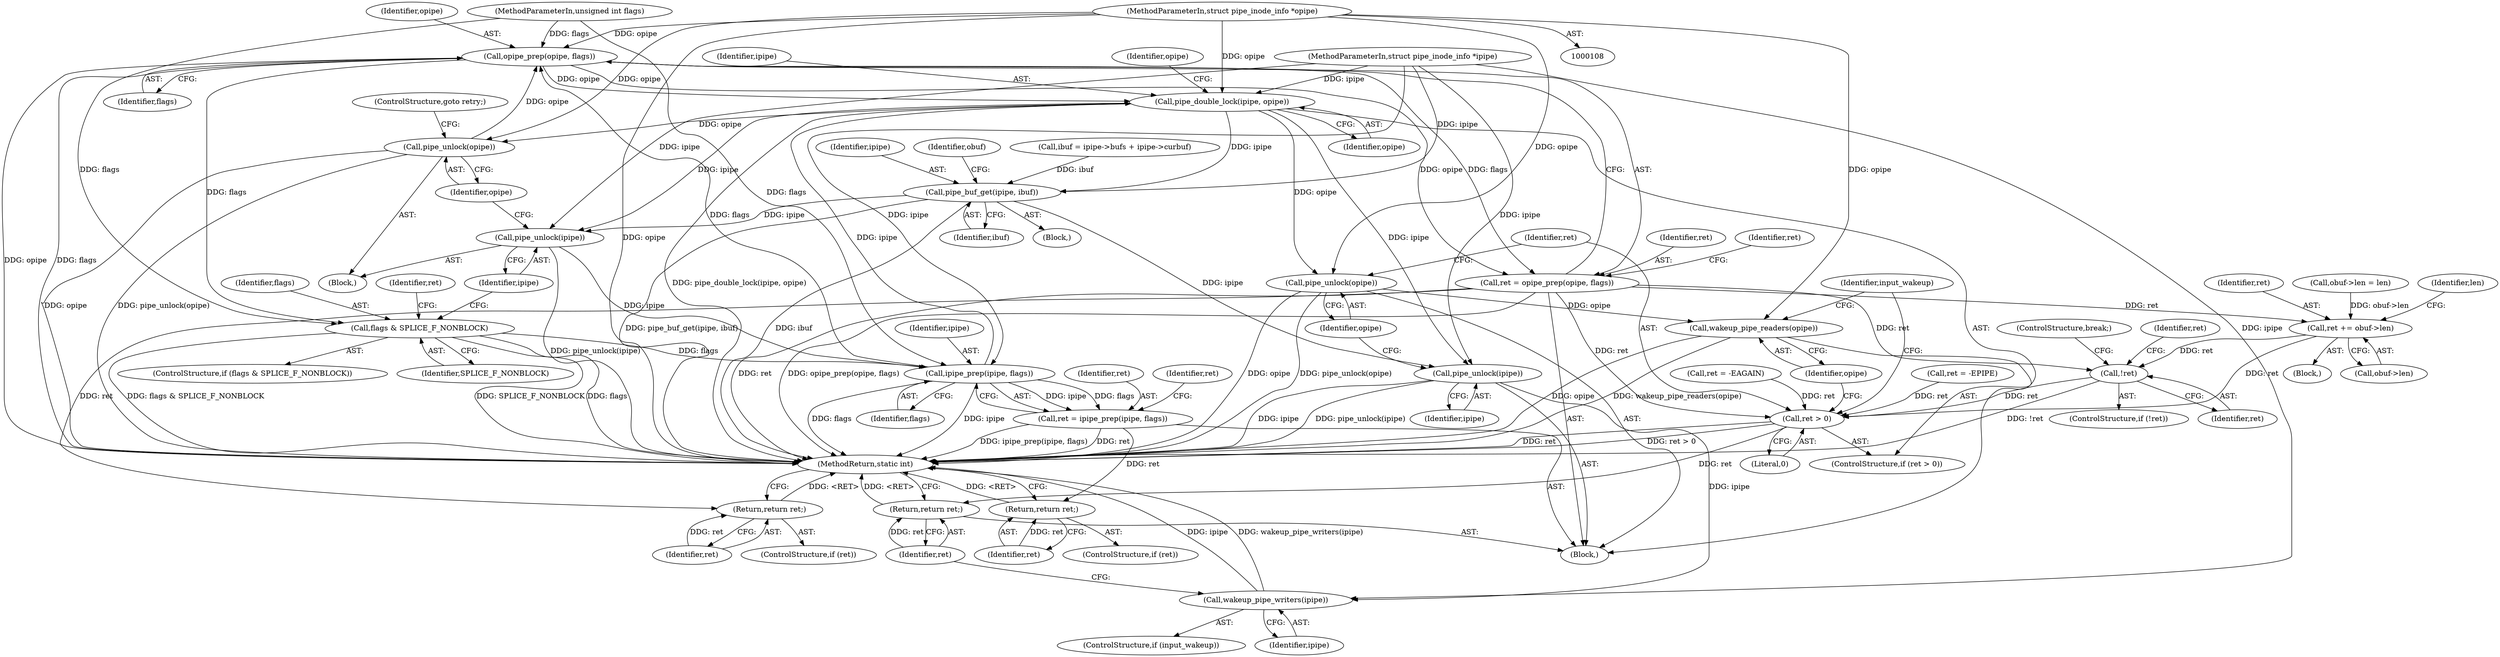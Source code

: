 digraph "0_linux_6b3a707736301c2128ca85ce85fb13f60b5e350a_2@pointer" {
"1000110" [label="(MethodParameterIn,struct pipe_inode_info *opipe)"];
"1000137" [label="(Call,opipe_prep(opipe, flags))"];
"1000135" [label="(Call,ret = opipe_prep(opipe, flags))"];
"1000142" [label="(Return,return ret;)"];
"1000160" [label="(Call,!ret)"];
"1000340" [label="(Call,ret > 0)"];
"1000349" [label="(Return,return ret;)"];
"1000324" [label="(Call,ret += obuf->len)"];
"1000144" [label="(Call,pipe_double_lock(ipipe, opipe))"];
"1000205" [label="(Call,pipe_unlock(ipipe))"];
"1000128" [label="(Call,ipipe_prep(ipipe, flags))"];
"1000126" [label="(Call,ret = ipipe_prep(ipipe, flags))"];
"1000133" [label="(Return,return ret;)"];
"1000207" [label="(Call,pipe_unlock(opipe))"];
"1000286" [label="(Call,pipe_buf_get(ipipe, ibuf))"];
"1000335" [label="(Call,pipe_unlock(ipipe))"];
"1000347" [label="(Call,wakeup_pipe_writers(ipipe))"];
"1000337" [label="(Call,pipe_unlock(opipe))"];
"1000343" [label="(Call,wakeup_pipe_readers(opipe))"];
"1000196" [label="(Call,flags & SPLICE_F_NONBLOCK)"];
"1000344" [label="(Identifier,opipe)"];
"1000325" [label="(Identifier,ret)"];
"1000201" [label="(Identifier,ret)"];
"1000137" [label="(Call,opipe_prep(opipe, flags))"];
"1000160" [label="(Call,!ret)"];
"1000166" [label="(ControlStructure,break;)"];
"1000148" [label="(Block,)"];
"1000136" [label="(Identifier,ret)"];
"1000143" [label="(Identifier,ret)"];
"1000286" [label="(Call,pipe_buf_get(ipipe, ibuf))"];
"1000134" [label="(Identifier,ret)"];
"1000146" [label="(Identifier,opipe)"];
"1000347" [label="(Call,wakeup_pipe_writers(ipipe))"];
"1000346" [label="(Identifier,input_wakeup)"];
"1000335" [label="(Call,pipe_unlock(ipipe))"];
"1000113" [label="(Block,)"];
"1000338" [label="(Identifier,opipe)"];
"1000285" [label="(Block,)"];
"1000133" [label="(Return,return ret;)"];
"1000145" [label="(Identifier,ipipe)"];
"1000206" [label="(Identifier,ipipe)"];
"1000340" [label="(Call,ret > 0)"];
"1000161" [label="(Identifier,ret)"];
"1000132" [label="(Identifier,ret)"];
"1000326" [label="(Call,obuf->len)"];
"1000127" [label="(Identifier,ret)"];
"1000144" [label="(Call,pipe_double_lock(ipipe, opipe))"];
"1000196" [label="(Call,flags & SPLICE_F_NONBLOCK)"];
"1000345" [label="(ControlStructure,if (input_wakeup))"];
"1000191" [label="(Block,)"];
"1000142" [label="(Return,return ret;)"];
"1000209" [label="(ControlStructure,goto retry;)"];
"1000131" [label="(ControlStructure,if (ret))"];
"1000200" [label="(Call,ret = -EAGAIN)"];
"1000287" [label="(Identifier,ipipe)"];
"1000195" [label="(ControlStructure,if (flags & SPLICE_F_NONBLOCK))"];
"1000198" [label="(Identifier,SPLICE_F_NONBLOCK)"];
"1000163" [label="(Identifier,ret)"];
"1000112" [label="(MethodParameterIn,unsigned int flags)"];
"1000159" [label="(ControlStructure,if (!ret))"];
"1000207" [label="(Call,pipe_unlock(opipe))"];
"1000339" [label="(ControlStructure,if (ret > 0))"];
"1000341" [label="(Identifier,ret)"];
"1000110" [label="(MethodParameterIn,struct pipe_inode_info *opipe)"];
"1000343" [label="(Call,wakeup_pipe_readers(opipe))"];
"1000301" [label="(Call,obuf->len = len)"];
"1000152" [label="(Identifier,opipe)"];
"1000291" [label="(Identifier,obuf)"];
"1000208" [label="(Identifier,opipe)"];
"1000336" [label="(Identifier,ipipe)"];
"1000205" [label="(Call,pipe_unlock(ipipe))"];
"1000140" [label="(ControlStructure,if (ret))"];
"1000342" [label="(Literal,0)"];
"1000141" [label="(Identifier,ret)"];
"1000197" [label="(Identifier,flags)"];
"1000135" [label="(Call,ret = opipe_prep(opipe, flags))"];
"1000337" [label="(Call,pipe_unlock(opipe))"];
"1000139" [label="(Identifier,flags)"];
"1000349" [label="(Return,return ret;)"];
"1000351" [label="(MethodReturn,static int)"];
"1000129" [label="(Identifier,ipipe)"];
"1000162" [label="(Call,ret = -EPIPE)"];
"1000126" [label="(Call,ret = ipipe_prep(ipipe, flags))"];
"1000210" [label="(Call,ibuf = ipipe->bufs + ipipe->curbuf)"];
"1000138" [label="(Identifier,opipe)"];
"1000330" [label="(Identifier,len)"];
"1000350" [label="(Identifier,ret)"];
"1000324" [label="(Call,ret += obuf->len)"];
"1000109" [label="(MethodParameterIn,struct pipe_inode_info *ipipe)"];
"1000130" [label="(Identifier,flags)"];
"1000128" [label="(Call,ipipe_prep(ipipe, flags))"];
"1000348" [label="(Identifier,ipipe)"];
"1000288" [label="(Identifier,ibuf)"];
"1000110" -> "1000108"  [label="AST: "];
"1000110" -> "1000351"  [label="DDG: opipe"];
"1000110" -> "1000137"  [label="DDG: opipe"];
"1000110" -> "1000144"  [label="DDG: opipe"];
"1000110" -> "1000207"  [label="DDG: opipe"];
"1000110" -> "1000337"  [label="DDG: opipe"];
"1000110" -> "1000343"  [label="DDG: opipe"];
"1000137" -> "1000135"  [label="AST: "];
"1000137" -> "1000139"  [label="CFG: "];
"1000138" -> "1000137"  [label="AST: "];
"1000139" -> "1000137"  [label="AST: "];
"1000135" -> "1000137"  [label="CFG: "];
"1000137" -> "1000351"  [label="DDG: flags"];
"1000137" -> "1000351"  [label="DDG: opipe"];
"1000137" -> "1000135"  [label="DDG: opipe"];
"1000137" -> "1000135"  [label="DDG: flags"];
"1000207" -> "1000137"  [label="DDG: opipe"];
"1000128" -> "1000137"  [label="DDG: flags"];
"1000112" -> "1000137"  [label="DDG: flags"];
"1000137" -> "1000144"  [label="DDG: opipe"];
"1000137" -> "1000196"  [label="DDG: flags"];
"1000135" -> "1000113"  [label="AST: "];
"1000136" -> "1000135"  [label="AST: "];
"1000141" -> "1000135"  [label="CFG: "];
"1000135" -> "1000351"  [label="DDG: ret"];
"1000135" -> "1000351"  [label="DDG: opipe_prep(opipe, flags)"];
"1000135" -> "1000142"  [label="DDG: ret"];
"1000135" -> "1000160"  [label="DDG: ret"];
"1000135" -> "1000324"  [label="DDG: ret"];
"1000135" -> "1000340"  [label="DDG: ret"];
"1000142" -> "1000140"  [label="AST: "];
"1000142" -> "1000143"  [label="CFG: "];
"1000143" -> "1000142"  [label="AST: "];
"1000351" -> "1000142"  [label="CFG: "];
"1000142" -> "1000351"  [label="DDG: <RET>"];
"1000143" -> "1000142"  [label="DDG: ret"];
"1000160" -> "1000159"  [label="AST: "];
"1000160" -> "1000161"  [label="CFG: "];
"1000161" -> "1000160"  [label="AST: "];
"1000163" -> "1000160"  [label="CFG: "];
"1000166" -> "1000160"  [label="CFG: "];
"1000160" -> "1000351"  [label="DDG: !ret"];
"1000324" -> "1000160"  [label="DDG: ret"];
"1000160" -> "1000340"  [label="DDG: ret"];
"1000340" -> "1000339"  [label="AST: "];
"1000340" -> "1000342"  [label="CFG: "];
"1000341" -> "1000340"  [label="AST: "];
"1000342" -> "1000340"  [label="AST: "];
"1000344" -> "1000340"  [label="CFG: "];
"1000346" -> "1000340"  [label="CFG: "];
"1000340" -> "1000351"  [label="DDG: ret > 0"];
"1000340" -> "1000351"  [label="DDG: ret"];
"1000200" -> "1000340"  [label="DDG: ret"];
"1000324" -> "1000340"  [label="DDG: ret"];
"1000162" -> "1000340"  [label="DDG: ret"];
"1000340" -> "1000349"  [label="DDG: ret"];
"1000349" -> "1000113"  [label="AST: "];
"1000349" -> "1000350"  [label="CFG: "];
"1000350" -> "1000349"  [label="AST: "];
"1000351" -> "1000349"  [label="CFG: "];
"1000349" -> "1000351"  [label="DDG: <RET>"];
"1000350" -> "1000349"  [label="DDG: ret"];
"1000324" -> "1000148"  [label="AST: "];
"1000324" -> "1000326"  [label="CFG: "];
"1000325" -> "1000324"  [label="AST: "];
"1000326" -> "1000324"  [label="AST: "];
"1000330" -> "1000324"  [label="CFG: "];
"1000301" -> "1000324"  [label="DDG: obuf->len"];
"1000144" -> "1000113"  [label="AST: "];
"1000144" -> "1000146"  [label="CFG: "];
"1000145" -> "1000144"  [label="AST: "];
"1000146" -> "1000144"  [label="AST: "];
"1000152" -> "1000144"  [label="CFG: "];
"1000144" -> "1000351"  [label="DDG: pipe_double_lock(ipipe, opipe)"];
"1000128" -> "1000144"  [label="DDG: ipipe"];
"1000109" -> "1000144"  [label="DDG: ipipe"];
"1000144" -> "1000205"  [label="DDG: ipipe"];
"1000144" -> "1000207"  [label="DDG: opipe"];
"1000144" -> "1000286"  [label="DDG: ipipe"];
"1000144" -> "1000335"  [label="DDG: ipipe"];
"1000144" -> "1000337"  [label="DDG: opipe"];
"1000205" -> "1000191"  [label="AST: "];
"1000205" -> "1000206"  [label="CFG: "];
"1000206" -> "1000205"  [label="AST: "];
"1000208" -> "1000205"  [label="CFG: "];
"1000205" -> "1000351"  [label="DDG: pipe_unlock(ipipe)"];
"1000205" -> "1000128"  [label="DDG: ipipe"];
"1000286" -> "1000205"  [label="DDG: ipipe"];
"1000109" -> "1000205"  [label="DDG: ipipe"];
"1000128" -> "1000126"  [label="AST: "];
"1000128" -> "1000130"  [label="CFG: "];
"1000129" -> "1000128"  [label="AST: "];
"1000130" -> "1000128"  [label="AST: "];
"1000126" -> "1000128"  [label="CFG: "];
"1000128" -> "1000351"  [label="DDG: flags"];
"1000128" -> "1000351"  [label="DDG: ipipe"];
"1000128" -> "1000126"  [label="DDG: ipipe"];
"1000128" -> "1000126"  [label="DDG: flags"];
"1000109" -> "1000128"  [label="DDG: ipipe"];
"1000196" -> "1000128"  [label="DDG: flags"];
"1000112" -> "1000128"  [label="DDG: flags"];
"1000126" -> "1000113"  [label="AST: "];
"1000127" -> "1000126"  [label="AST: "];
"1000132" -> "1000126"  [label="CFG: "];
"1000126" -> "1000351"  [label="DDG: ret"];
"1000126" -> "1000351"  [label="DDG: ipipe_prep(ipipe, flags)"];
"1000126" -> "1000133"  [label="DDG: ret"];
"1000133" -> "1000131"  [label="AST: "];
"1000133" -> "1000134"  [label="CFG: "];
"1000134" -> "1000133"  [label="AST: "];
"1000351" -> "1000133"  [label="CFG: "];
"1000133" -> "1000351"  [label="DDG: <RET>"];
"1000134" -> "1000133"  [label="DDG: ret"];
"1000207" -> "1000191"  [label="AST: "];
"1000207" -> "1000208"  [label="CFG: "];
"1000208" -> "1000207"  [label="AST: "];
"1000209" -> "1000207"  [label="CFG: "];
"1000207" -> "1000351"  [label="DDG: opipe"];
"1000207" -> "1000351"  [label="DDG: pipe_unlock(opipe)"];
"1000286" -> "1000285"  [label="AST: "];
"1000286" -> "1000288"  [label="CFG: "];
"1000287" -> "1000286"  [label="AST: "];
"1000288" -> "1000286"  [label="AST: "];
"1000291" -> "1000286"  [label="CFG: "];
"1000286" -> "1000351"  [label="DDG: pipe_buf_get(ipipe, ibuf)"];
"1000286" -> "1000351"  [label="DDG: ibuf"];
"1000109" -> "1000286"  [label="DDG: ipipe"];
"1000210" -> "1000286"  [label="DDG: ibuf"];
"1000286" -> "1000335"  [label="DDG: ipipe"];
"1000335" -> "1000113"  [label="AST: "];
"1000335" -> "1000336"  [label="CFG: "];
"1000336" -> "1000335"  [label="AST: "];
"1000338" -> "1000335"  [label="CFG: "];
"1000335" -> "1000351"  [label="DDG: ipipe"];
"1000335" -> "1000351"  [label="DDG: pipe_unlock(ipipe)"];
"1000109" -> "1000335"  [label="DDG: ipipe"];
"1000335" -> "1000347"  [label="DDG: ipipe"];
"1000347" -> "1000345"  [label="AST: "];
"1000347" -> "1000348"  [label="CFG: "];
"1000348" -> "1000347"  [label="AST: "];
"1000350" -> "1000347"  [label="CFG: "];
"1000347" -> "1000351"  [label="DDG: ipipe"];
"1000347" -> "1000351"  [label="DDG: wakeup_pipe_writers(ipipe)"];
"1000109" -> "1000347"  [label="DDG: ipipe"];
"1000337" -> "1000113"  [label="AST: "];
"1000337" -> "1000338"  [label="CFG: "];
"1000338" -> "1000337"  [label="AST: "];
"1000341" -> "1000337"  [label="CFG: "];
"1000337" -> "1000351"  [label="DDG: opipe"];
"1000337" -> "1000351"  [label="DDG: pipe_unlock(opipe)"];
"1000337" -> "1000343"  [label="DDG: opipe"];
"1000343" -> "1000339"  [label="AST: "];
"1000343" -> "1000344"  [label="CFG: "];
"1000344" -> "1000343"  [label="AST: "];
"1000346" -> "1000343"  [label="CFG: "];
"1000343" -> "1000351"  [label="DDG: opipe"];
"1000343" -> "1000351"  [label="DDG: wakeup_pipe_readers(opipe)"];
"1000196" -> "1000195"  [label="AST: "];
"1000196" -> "1000198"  [label="CFG: "];
"1000197" -> "1000196"  [label="AST: "];
"1000198" -> "1000196"  [label="AST: "];
"1000201" -> "1000196"  [label="CFG: "];
"1000206" -> "1000196"  [label="CFG: "];
"1000196" -> "1000351"  [label="DDG: flags"];
"1000196" -> "1000351"  [label="DDG: flags & SPLICE_F_NONBLOCK"];
"1000196" -> "1000351"  [label="DDG: SPLICE_F_NONBLOCK"];
"1000112" -> "1000196"  [label="DDG: flags"];
}
